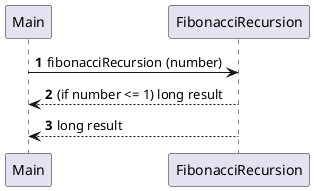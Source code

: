 @startuml
'https://plantuml.com/sequence-diagram

autonumber

Main -> FibonacciRecursion: fibonacciRecursion (number)
FibonacciRecursion --> Main: (if number <= 1) long result

FibonacciRecursion --> Main:long result

@enduml